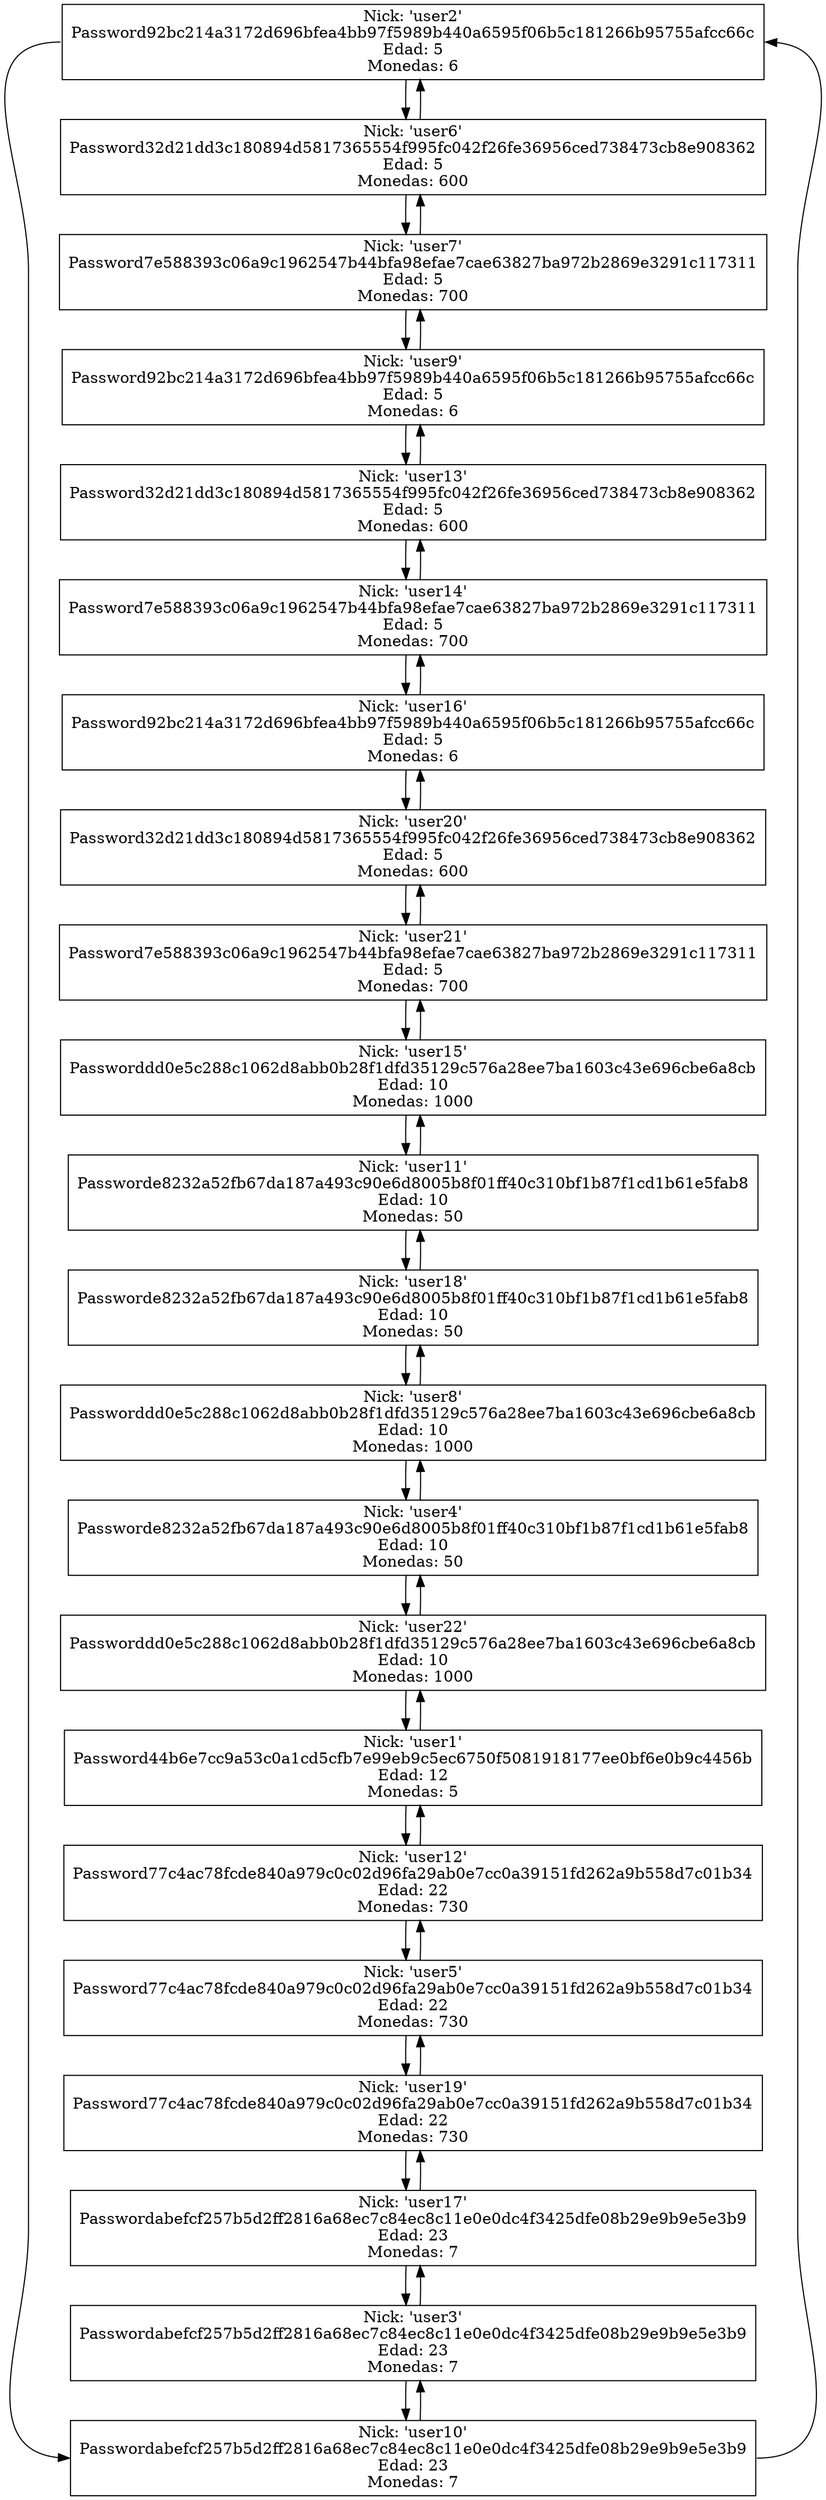 digraph G {
graph [rankdir = TB ]
node [shape = box]
"user2"[label="Nick: 'user2'
Password92bc214a3172d696bfea4bb97f5989b440a6595f06b5c181266b95755afcc66c
Edad: 5
Monedas: 6"];
user2->user6
"user6" [label="Nick: 'user6'
Password32d21dd3c180894d5817365554f995fc042f26fe36956ced738473cb8e908362
Edad: 5
Monedas: 600"];
"user6"->"user7"
"user6"->"user2"
"user7" [label="Nick: 'user7'
Password7e588393c06a9c1962547b44bfa98efae7cae63827ba972b2869e3291c117311
Edad: 5
Monedas: 700"];
"user7"->"user9"
"user7"->"user6"
"user9" [label="Nick: 'user9'
Password92bc214a3172d696bfea4bb97f5989b440a6595f06b5c181266b95755afcc66c
Edad: 5
Monedas: 6"];
"user9"->"user13"
"user9"->"user7"
"user13" [label="Nick: 'user13'
Password32d21dd3c180894d5817365554f995fc042f26fe36956ced738473cb8e908362
Edad: 5
Monedas: 600"];
"user13"->"user14"
"user13"->"user9"
"user14" [label="Nick: 'user14'
Password7e588393c06a9c1962547b44bfa98efae7cae63827ba972b2869e3291c117311
Edad: 5
Monedas: 700"];
"user14"->"user16"
"user14"->"user13"
"user16" [label="Nick: 'user16'
Password92bc214a3172d696bfea4bb97f5989b440a6595f06b5c181266b95755afcc66c
Edad: 5
Monedas: 6"];
"user16"->"user20"
"user16"->"user14"
"user20" [label="Nick: 'user20'
Password32d21dd3c180894d5817365554f995fc042f26fe36956ced738473cb8e908362
Edad: 5
Monedas: 600"];
"user20"->"user21"
"user20"->"user16"
"user21" [label="Nick: 'user21'
Password7e588393c06a9c1962547b44bfa98efae7cae63827ba972b2869e3291c117311
Edad: 5
Monedas: 700"];
"user21"->"user15"
"user21"->"user20"
"user15" [label="Nick: 'user15'
Passworddd0e5c288c1062d8abb0b28f1dfd35129c576a28ee7ba1603c43e696cbe6a8cb
Edad: 10
Monedas: 1000"];
"user15"->"user11"
"user15"->"user21"
"user11" [label="Nick: 'user11'
Passworde8232a52fb67da187a493c90e6d8005b8f01ff40c310bf1b87f1cd1b61e5fab8
Edad: 10
Monedas: 50"];
"user11"->"user18"
"user11"->"user15"
"user18" [label="Nick: 'user18'
Passworde8232a52fb67da187a493c90e6d8005b8f01ff40c310bf1b87f1cd1b61e5fab8
Edad: 10
Monedas: 50"];
"user18"->"user8"
"user18"->"user11"
"user8" [label="Nick: 'user8'
Passworddd0e5c288c1062d8abb0b28f1dfd35129c576a28ee7ba1603c43e696cbe6a8cb
Edad: 10
Monedas: 1000"];
"user8"->"user4"
"user8"->"user18"
"user4" [label="Nick: 'user4'
Passworde8232a52fb67da187a493c90e6d8005b8f01ff40c310bf1b87f1cd1b61e5fab8
Edad: 10
Monedas: 50"];
"user4"->"user22"
"user4"->"user8"
"user22" [label="Nick: 'user22'
Passworddd0e5c288c1062d8abb0b28f1dfd35129c576a28ee7ba1603c43e696cbe6a8cb
Edad: 10
Monedas: 1000"];
"user22"->"user1"
"user22"->"user4"
"user1" [label="Nick: 'user1'
Password44b6e7cc9a53c0a1cd5cfb7e99eb9c5ec6750f5081918177ee0bf6e0b9c4456b
Edad: 12
Monedas: 5"];
"user1"->"user12"
"user1"->"user22"
"user12" [label="Nick: 'user12'
Password77c4ac78fcde840a979c0c02d96fa29ab0e7cc0a39151fd262a9b558d7c01b34
Edad: 22
Monedas: 730"];
"user12"->"user5"
"user12"->"user1"
"user5" [label="Nick: 'user5'
Password77c4ac78fcde840a979c0c02d96fa29ab0e7cc0a39151fd262a9b558d7c01b34
Edad: 22
Monedas: 730"];
"user5"->"user19"
"user5"->"user12"
"user19" [label="Nick: 'user19'
Password77c4ac78fcde840a979c0c02d96fa29ab0e7cc0a39151fd262a9b558d7c01b34
Edad: 22
Monedas: 730"];
"user19"->"user17"
"user19"->"user5"
"user17" [label="Nick: 'user17'
Passwordabefcf257b5d2ff2816a68ec7c84ec8c11e0e0dc4f3425dfe08b29e9b9e5e3b9
Edad: 23
Monedas: 7"];
"user17"->"user3"
"user17"->"user19"
"user3" [label="Nick: 'user3'
Passwordabefcf257b5d2ff2816a68ec7c84ec8c11e0e0dc4f3425dfe08b29e9b9e5e3b9
Edad: 23
Monedas: 7"];
"user3"->"user10"
"user3"->"user17"
"user10"[label="Nick: 'user10'
Passwordabefcf257b5d2ff2816a68ec7c84ec8c11e0e0dc4f3425dfe08b29e9b9e5e3b9
Edad: 23
Monedas: 7"];
"user10"->"user3"
"user10":e->"user2":e
"user2":w->"user10":w
}